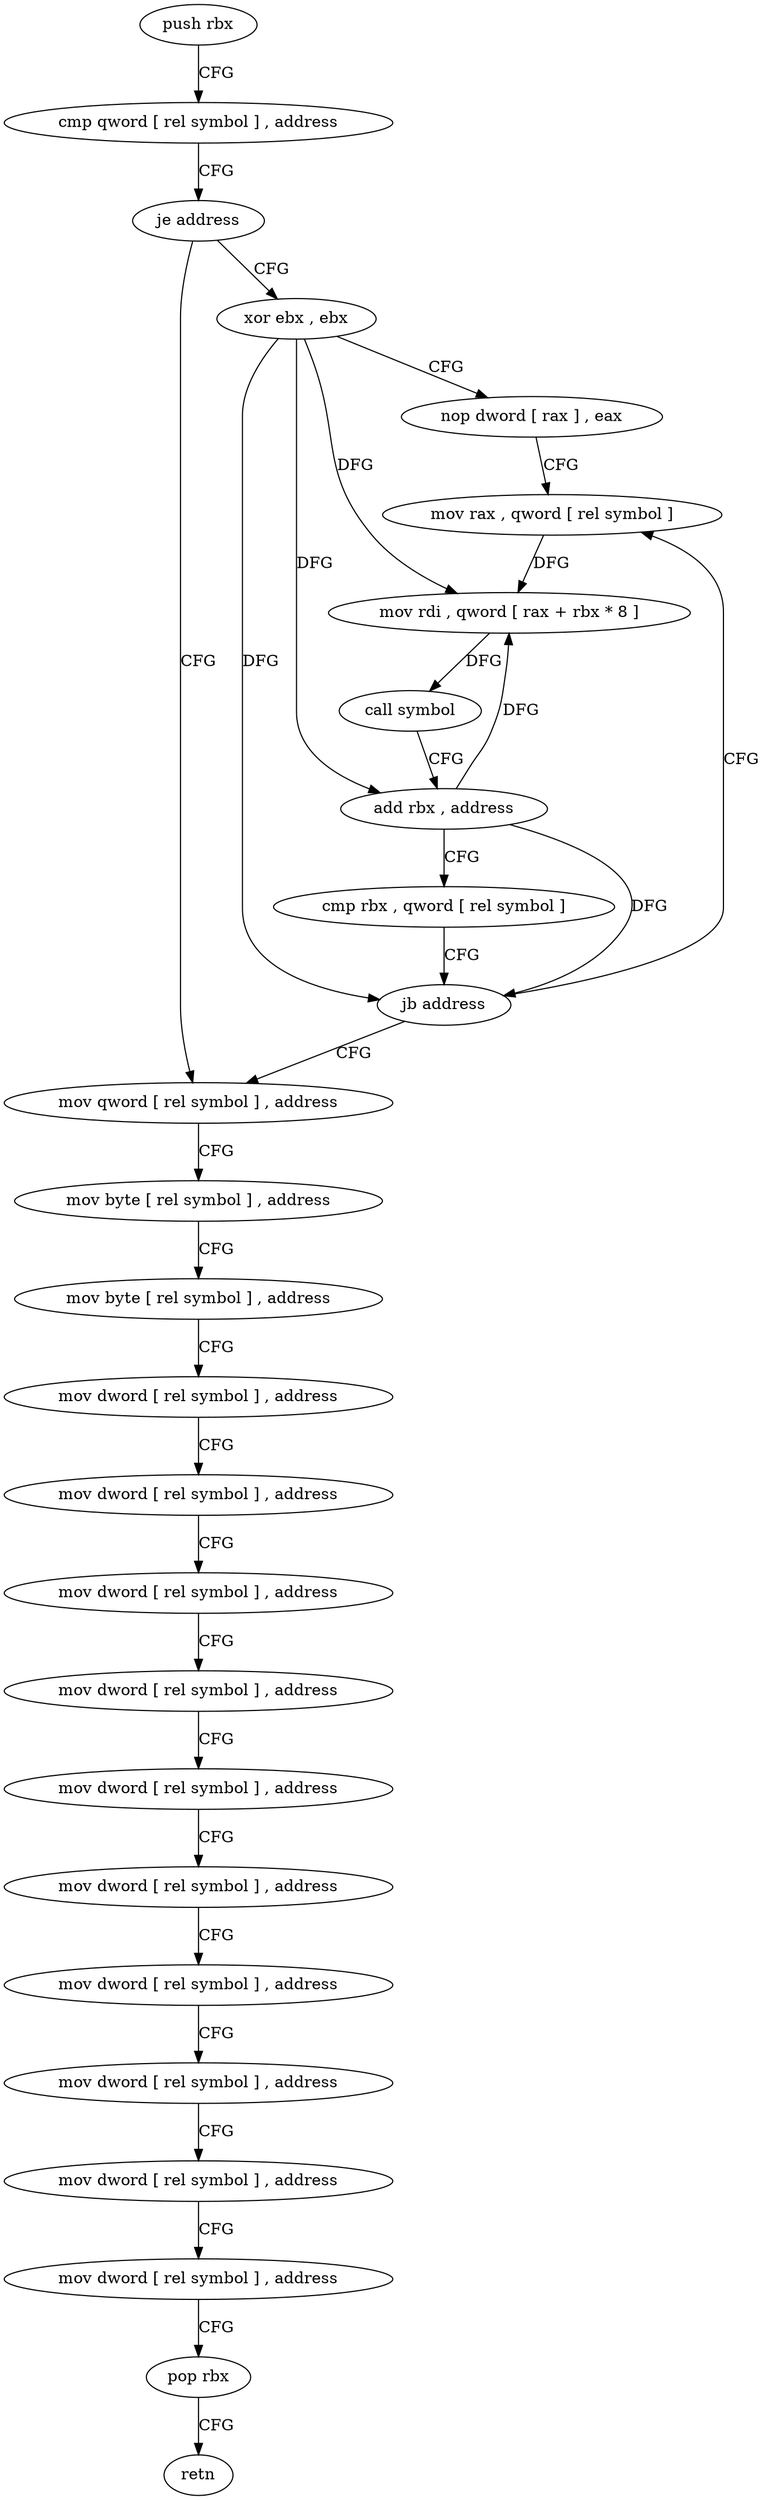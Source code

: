 digraph "func" {
"4211552" [label = "push rbx" ]
"4211553" [label = "cmp qword [ rel symbol ] , address" ]
"4211561" [label = "je address" ]
"4211597" [label = "mov qword [ rel symbol ] , address" ]
"4211563" [label = "xor ebx , ebx" ]
"4211608" [label = "mov byte [ rel symbol ] , address" ]
"4211615" [label = "mov byte [ rel symbol ] , address" ]
"4211622" [label = "mov dword [ rel symbol ] , address" ]
"4211632" [label = "mov dword [ rel symbol ] , address" ]
"4211642" [label = "mov dword [ rel symbol ] , address" ]
"4211652" [label = "mov dword [ rel symbol ] , address" ]
"4211662" [label = "mov dword [ rel symbol ] , address" ]
"4211672" [label = "mov dword [ rel symbol ] , address" ]
"4211682" [label = "mov dword [ rel symbol ] , address" ]
"4211692" [label = "mov dword [ rel symbol ] , address" ]
"4211702" [label = "mov dword [ rel symbol ] , address" ]
"4211712" [label = "mov dword [ rel symbol ] , address" ]
"4211722" [label = "pop rbx" ]
"4211723" [label = "retn" ]
"4211565" [label = "nop dword [ rax ] , eax" ]
"4211568" [label = "mov rax , qword [ rel symbol ]" ]
"4211575" [label = "mov rdi , qword [ rax + rbx * 8 ]" ]
"4211579" [label = "call symbol" ]
"4211584" [label = "add rbx , address" ]
"4211588" [label = "cmp rbx , qword [ rel symbol ]" ]
"4211595" [label = "jb address" ]
"4211552" -> "4211553" [ label = "CFG" ]
"4211553" -> "4211561" [ label = "CFG" ]
"4211561" -> "4211597" [ label = "CFG" ]
"4211561" -> "4211563" [ label = "CFG" ]
"4211597" -> "4211608" [ label = "CFG" ]
"4211563" -> "4211565" [ label = "CFG" ]
"4211563" -> "4211575" [ label = "DFG" ]
"4211563" -> "4211584" [ label = "DFG" ]
"4211563" -> "4211595" [ label = "DFG" ]
"4211608" -> "4211615" [ label = "CFG" ]
"4211615" -> "4211622" [ label = "CFG" ]
"4211622" -> "4211632" [ label = "CFG" ]
"4211632" -> "4211642" [ label = "CFG" ]
"4211642" -> "4211652" [ label = "CFG" ]
"4211652" -> "4211662" [ label = "CFG" ]
"4211662" -> "4211672" [ label = "CFG" ]
"4211672" -> "4211682" [ label = "CFG" ]
"4211682" -> "4211692" [ label = "CFG" ]
"4211692" -> "4211702" [ label = "CFG" ]
"4211702" -> "4211712" [ label = "CFG" ]
"4211712" -> "4211722" [ label = "CFG" ]
"4211722" -> "4211723" [ label = "CFG" ]
"4211565" -> "4211568" [ label = "CFG" ]
"4211568" -> "4211575" [ label = "DFG" ]
"4211575" -> "4211579" [ label = "DFG" ]
"4211579" -> "4211584" [ label = "CFG" ]
"4211584" -> "4211588" [ label = "CFG" ]
"4211584" -> "4211575" [ label = "DFG" ]
"4211584" -> "4211595" [ label = "DFG" ]
"4211588" -> "4211595" [ label = "CFG" ]
"4211595" -> "4211568" [ label = "CFG" ]
"4211595" -> "4211597" [ label = "CFG" ]
}
